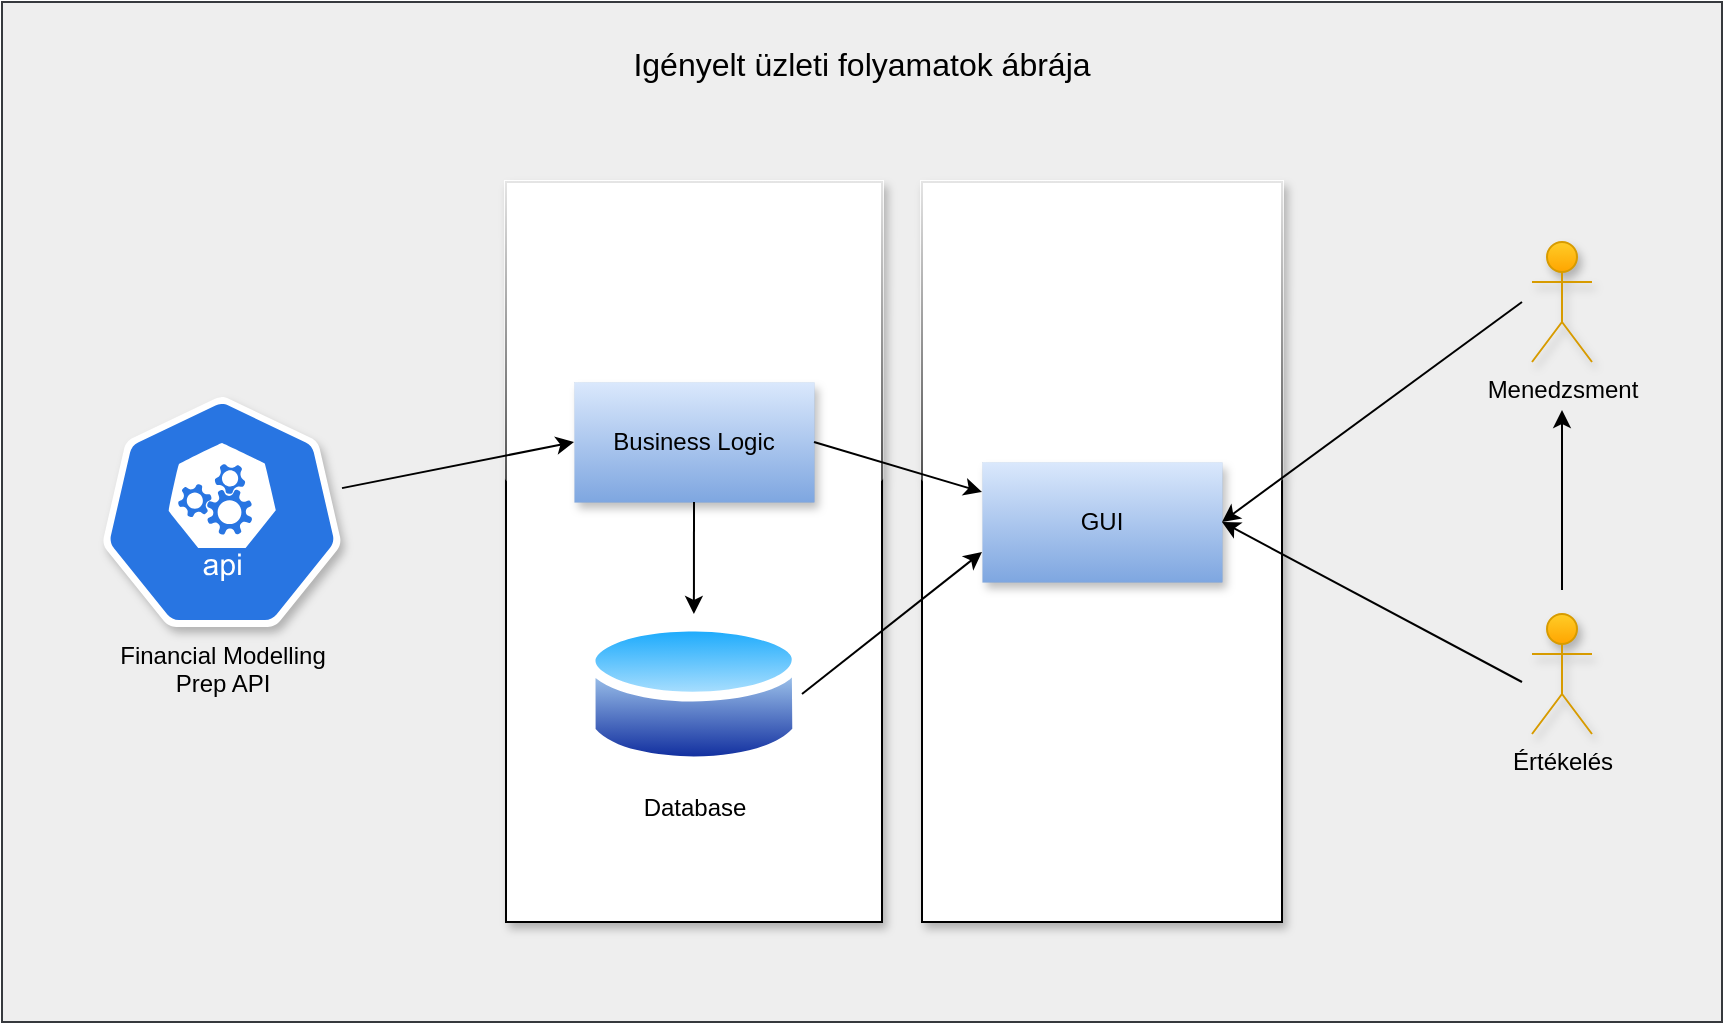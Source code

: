 <mxfile version="20.8.16" type="device"><diagram name="Page-1" id="KfmV6OYn59KmqsXcrxqc"><mxGraphModel dx="1886" dy="1714" grid="1" gridSize="10" guides="1" tooltips="1" connect="1" arrows="1" fold="1" page="1" pageScale="1" pageWidth="850" pageHeight="1100" math="0" shadow="0"><root><mxCell id="0"/><mxCell id="1" parent="0"/><mxCell id="T2NZNjMRMCUGrbmjbew0-14" value="" style="rounded=0;whiteSpace=wrap;html=1;fillColor=#eeeeee;strokeColor=#36393d;" parent="1" vertex="1"><mxGeometry x="-480" y="-400" width="860" height="510" as="geometry"/></mxCell><mxCell id="JzxYiC5SxQCIPstMeuWY-1" value="" style="rounded=0;whiteSpace=wrap;html=1;shadow=1;glass=1;" vertex="1" parent="1"><mxGeometry x="-20" y="-310" width="180" height="370" as="geometry"/></mxCell><mxCell id="T2NZNjMRMCUGrbmjbew0-6" value="" style="rounded=0;whiteSpace=wrap;html=1;shadow=1;glass=1;" parent="1" vertex="1"><mxGeometry x="-228" y="-310" width="188" height="370" as="geometry"/></mxCell><mxCell id="ePvGadUAwdb9zLvmV7eV-38" value="GUI" style="rounded=0;whiteSpace=wrap;html=1;fillColor=#dae8fc;gradientColor=#7ea6e0;strokeColor=#6c8ebf;strokeWidth=0;shadow=1;" parent="1" vertex="1"><mxGeometry x="10" y="-170" width="120" height="60" as="geometry"/></mxCell><mxCell id="ePvGadUAwdb9zLvmV7eV-39" value="Business Logic" style="rounded=0;whiteSpace=wrap;html=1;fillColor=#dae8fc;gradientColor=#7ea6e0;strokeColor=#6c8ebf;strokeWidth=0;shadow=1;" parent="1" vertex="1"><mxGeometry x="-194" y="-210" width="120" height="60" as="geometry"/></mxCell><mxCell id="ePvGadUAwdb9zLvmV7eV-48" value="Financial Modelling &lt;br&gt;Prep API" style="sketch=0;html=1;dashed=0;whitespace=wrap;fillColor=#2875E2;strokeColor=#ffffff;points=[[0.005,0.63,0],[0.1,0.2,0],[0.9,0.2,0],[0.5,0,0],[0.995,0.63,0],[0.72,0.99,0],[0.5,1,0],[0.28,0.99,0]];verticalLabelPosition=bottom;align=center;verticalAlign=top;shape=mxgraph.kubernetes.icon;prIcon=api;shadow=1;" parent="1" vertex="1"><mxGeometry x="-430" y="-202.5" width="120" height="115" as="geometry"/></mxCell><mxCell id="T2NZNjMRMCUGrbmjbew0-1" value="Database" style="aspect=fixed;perimeter=ellipsePerimeter;html=1;align=center;shadow=0;dashed=0;spacingTop=3;image;image=img/lib/active_directory/database.svg;" parent="1" vertex="1"><mxGeometry x="-188.11" y="-94" width="108.11" height="80" as="geometry"/></mxCell><mxCell id="T2NZNjMRMCUGrbmjbew0-2" value="" style="endArrow=classic;html=1;rounded=0;exitX=0.5;exitY=1;exitDx=0;exitDy=0;" parent="1" source="ePvGadUAwdb9zLvmV7eV-39" target="T2NZNjMRMCUGrbmjbew0-1" edge="1"><mxGeometry width="50" height="50" relative="1" as="geometry"><mxPoint x="30" y="-170" as="sourcePoint"/><mxPoint x="80" y="-220" as="targetPoint"/></mxGeometry></mxCell><mxCell id="T2NZNjMRMCUGrbmjbew0-3" value="" style="endArrow=classic;html=1;rounded=0;exitX=1;exitY=0.5;exitDx=0;exitDy=0;entryX=0;entryY=0.25;entryDx=0;entryDy=0;" parent="1" source="ePvGadUAwdb9zLvmV7eV-39" target="ePvGadUAwdb9zLvmV7eV-38" edge="1"><mxGeometry width="50" height="50" relative="1" as="geometry"><mxPoint x="30" y="-170" as="sourcePoint"/><mxPoint x="80" y="-220" as="targetPoint"/></mxGeometry></mxCell><mxCell id="T2NZNjMRMCUGrbmjbew0-5" value="" style="endArrow=classic;html=1;rounded=0;exitX=1;exitY=0.5;exitDx=0;exitDy=0;entryX=0;entryY=0.75;entryDx=0;entryDy=0;" parent="1" source="T2NZNjMRMCUGrbmjbew0-1" target="ePvGadUAwdb9zLvmV7eV-38" edge="1"><mxGeometry width="50" height="50" relative="1" as="geometry"><mxPoint x="30" y="-170" as="sourcePoint"/><mxPoint x="100" y="-130" as="targetPoint"/></mxGeometry></mxCell><mxCell id="T2NZNjMRMCUGrbmjbew0-17" style="edgeStyle=orthogonalEdgeStyle;rounded=0;orthogonalLoop=1;jettySize=auto;html=1;" parent="1" edge="1"><mxGeometry relative="1" as="geometry"><mxPoint x="300" y="-106" as="sourcePoint"/><mxPoint x="300" y="-196" as="targetPoint"/></mxGeometry></mxCell><mxCell id="T2NZNjMRMCUGrbmjbew0-7" value="Értékelés" style="shape=umlActor;verticalLabelPosition=bottom;verticalAlign=top;html=1;outlineConnect=0;fillColor=#ffcd28;gradientColor=#ffa500;strokeColor=#d79b00;shadow=1;strokeWidth=1;" parent="1" vertex="1"><mxGeometry x="285" y="-94" width="30" height="60" as="geometry"/></mxCell><mxCell id="T2NZNjMRMCUGrbmjbew0-8" value="Menedzsment" style="shape=umlActor;verticalLabelPosition=bottom;verticalAlign=top;html=1;outlineConnect=0;fillColor=#ffcd28;gradientColor=#ffa500;strokeColor=#d79b00;shadow=1;strokeWidth=1;" parent="1" vertex="1"><mxGeometry x="285" y="-280" width="30" height="60" as="geometry"/></mxCell><mxCell id="T2NZNjMRMCUGrbmjbew0-11" value="" style="endArrow=none;html=1;rounded=0;exitX=1;exitY=0.5;exitDx=0;exitDy=0;startArrow=classic;startFill=1;endFill=0;" parent="1" source="ePvGadUAwdb9zLvmV7eV-38" edge="1"><mxGeometry width="50" height="50" relative="1" as="geometry"><mxPoint x="450" y="-140" as="sourcePoint"/><mxPoint x="280" y="-60" as="targetPoint"/></mxGeometry></mxCell><mxCell id="T2NZNjMRMCUGrbmjbew0-12" value="" style="endArrow=none;html=1;rounded=0;exitX=1;exitY=0.5;exitDx=0;exitDy=0;startArrow=classic;startFill=1;endFill=0;" parent="1" source="ePvGadUAwdb9zLvmV7eV-38" edge="1"><mxGeometry width="50" height="50" relative="1" as="geometry"><mxPoint x="140" y="-200" as="sourcePoint"/><mxPoint x="280" y="-250" as="targetPoint"/></mxGeometry></mxCell><mxCell id="T2NZNjMRMCUGrbmjbew0-13" value="" style="endArrow=classic;html=1;rounded=0;entryX=0;entryY=0.5;entryDx=0;entryDy=0;" parent="1" source="ePvGadUAwdb9zLvmV7eV-48" target="ePvGadUAwdb9zLvmV7eV-39" edge="1"><mxGeometry width="50" height="50" relative="1" as="geometry"><mxPoint x="30" y="50" as="sourcePoint"/><mxPoint x="80" as="targetPoint"/></mxGeometry></mxCell><mxCell id="T2NZNjMRMCUGrbmjbew0-15" value="Igényelt üzleti folyamatok ábrája" style="text;html=1;strokeColor=none;fillColor=none;align=center;verticalAlign=middle;whiteSpace=wrap;rounded=0;fontSize=16;spacing=2;fontStyle=0" parent="1" vertex="1"><mxGeometry x="-190" y="-384" width="280" height="30" as="geometry"/></mxCell></root></mxGraphModel></diagram></mxfile>